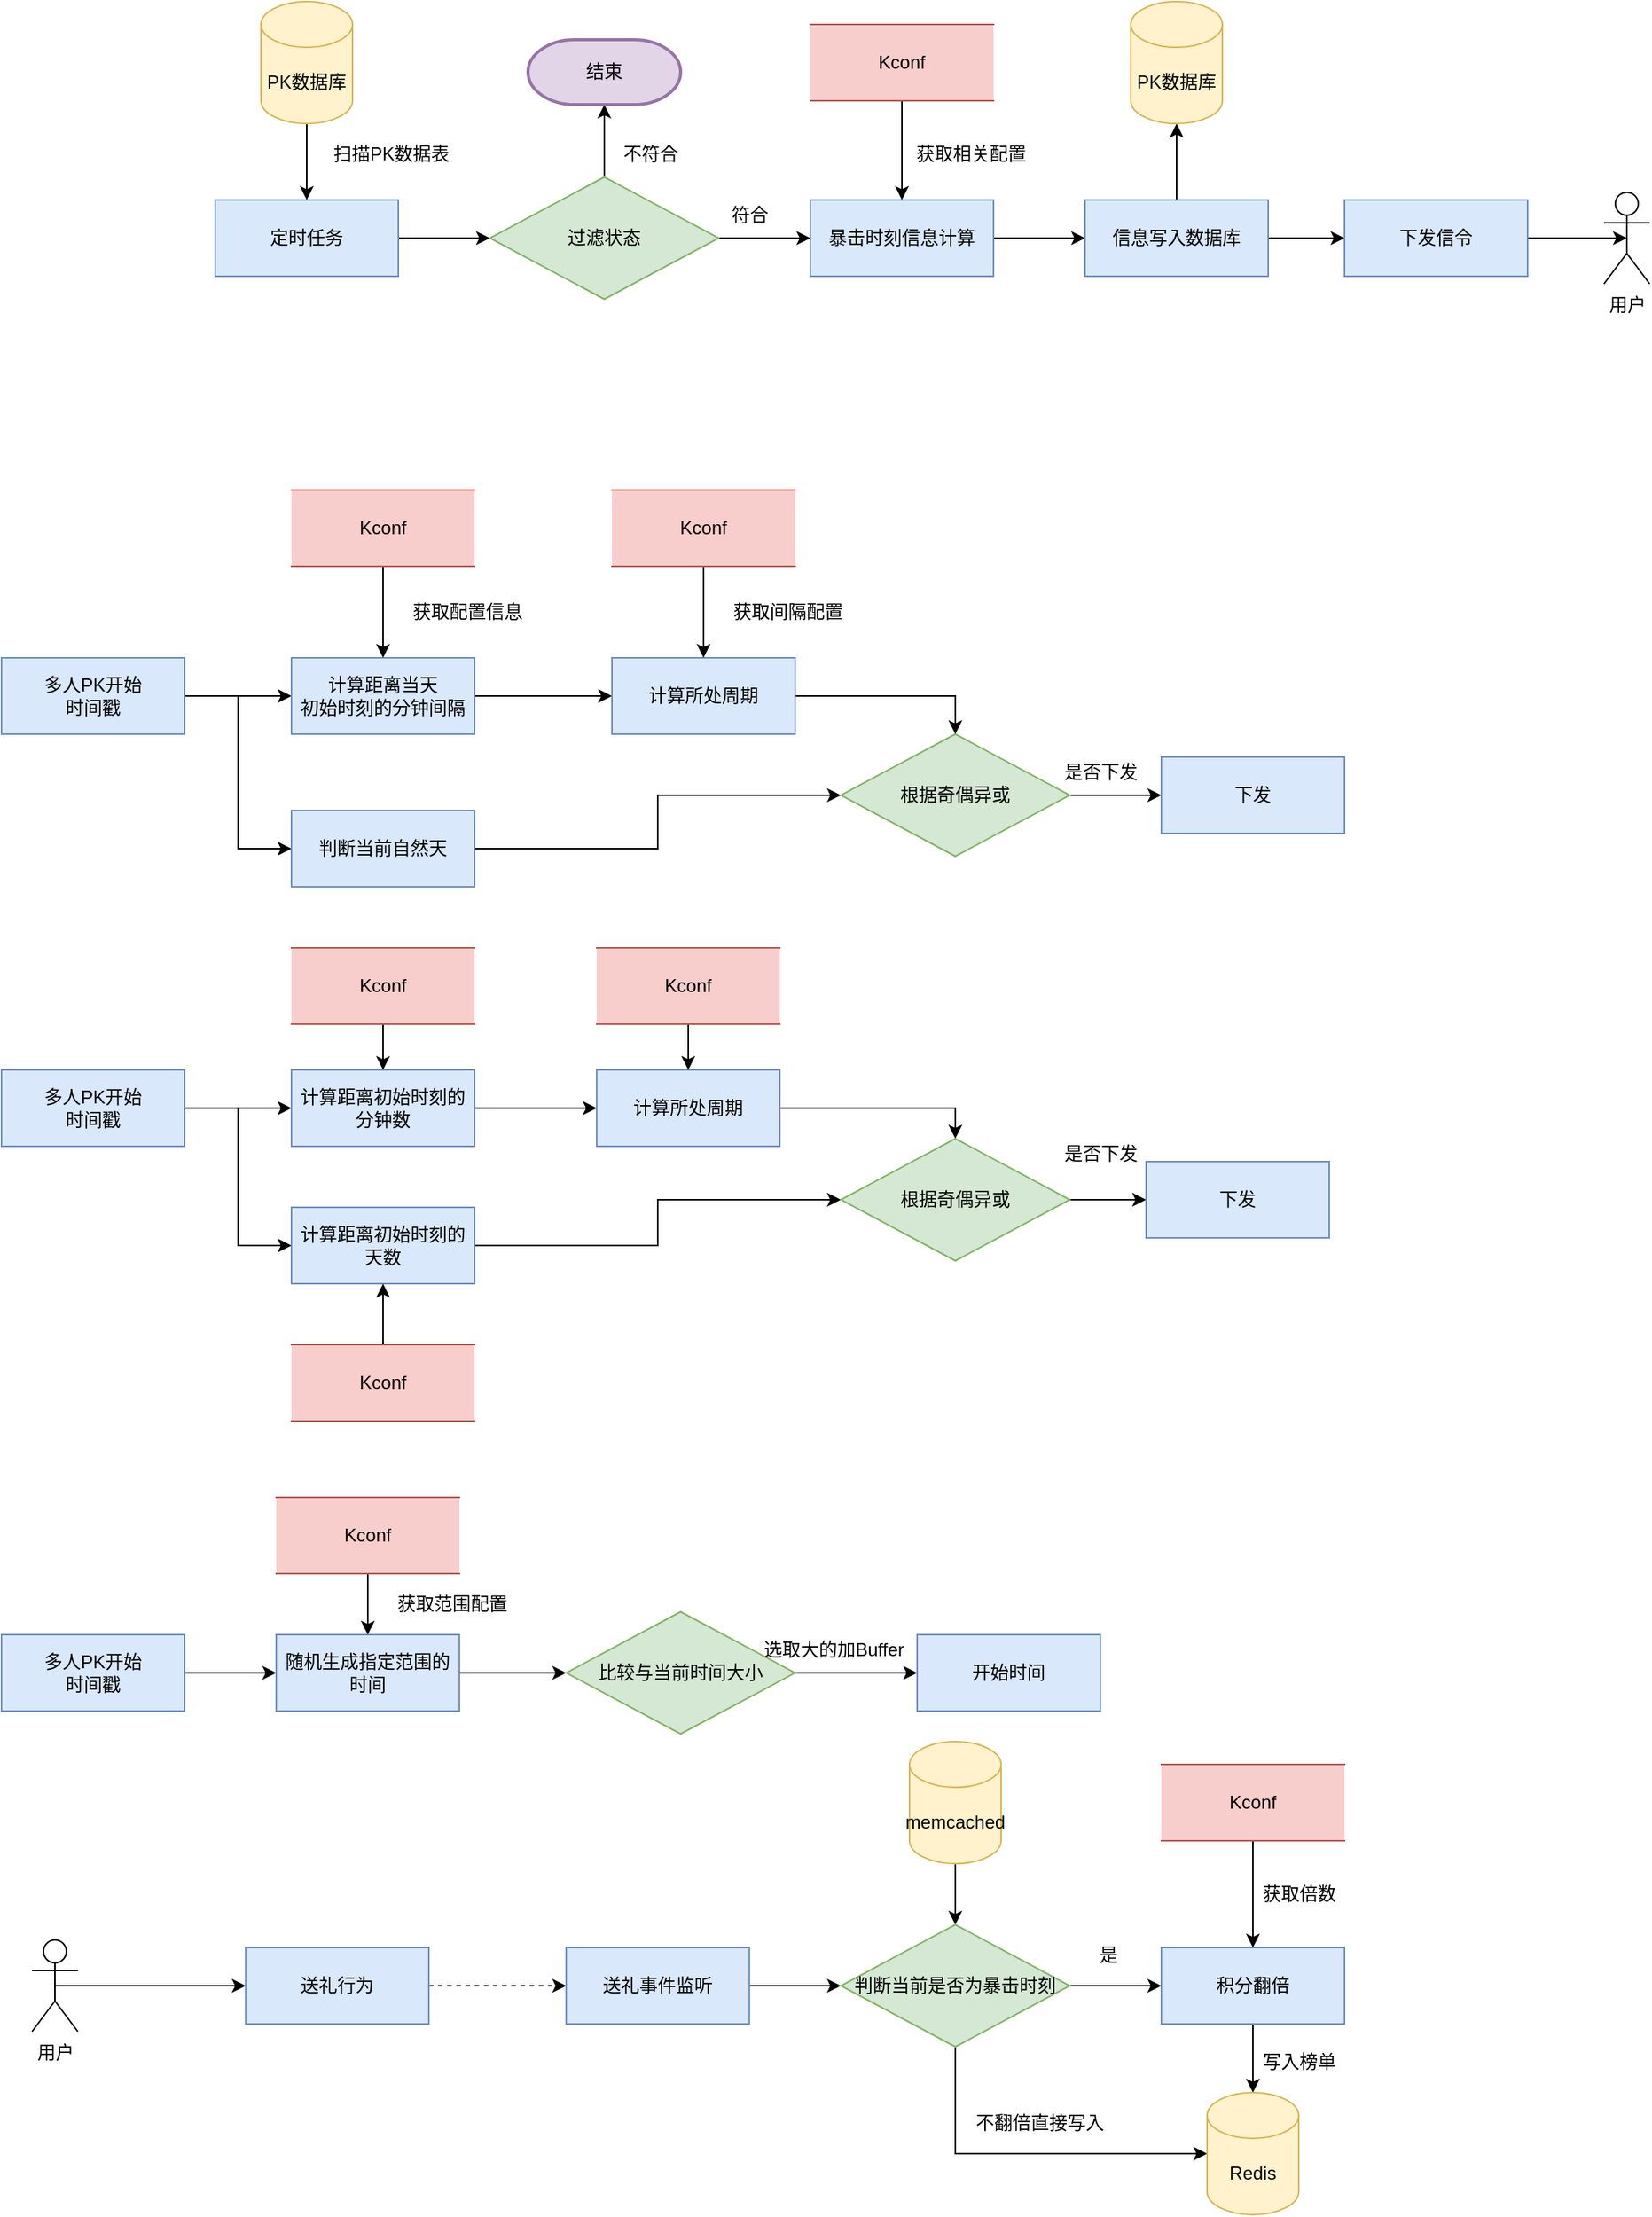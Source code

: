 <mxfile version="17.1.3" type="github">
  <diagram id="fkV7D8FmDnOmVgUF_Fyq" name="第 1 页">
    <mxGraphModel dx="1298" dy="834" grid="1" gridSize="10" guides="1" tooltips="1" connect="1" arrows="1" fold="1" page="0" pageScale="1" pageWidth="827" pageHeight="1169" math="0" shadow="0">
      <root>
        <mxCell id="0" />
        <mxCell id="1" parent="0" />
        <mxCell id="cITlSrydfG_6ptbmaPVm-60" style="edgeStyle=orthogonalEdgeStyle;rounded=0;orthogonalLoop=1;jettySize=auto;html=1;exitX=1;exitY=0.5;exitDx=0;exitDy=0;entryX=0;entryY=0.5;entryDx=0;entryDy=0;" edge="1" parent="1" source="cITlSrydfG_6ptbmaPVm-1" target="cITlSrydfG_6ptbmaPVm-59">
          <mxGeometry relative="1" as="geometry" />
        </mxCell>
        <mxCell id="cITlSrydfG_6ptbmaPVm-1" value="定时任务" style="rounded=0;whiteSpace=wrap;html=1;fillColor=#dae8fc;strokeColor=#6c8ebf;" vertex="1" parent="1">
          <mxGeometry x="200" y="190" width="120" height="50" as="geometry" />
        </mxCell>
        <mxCell id="cITlSrydfG_6ptbmaPVm-3" style="edgeStyle=orthogonalEdgeStyle;rounded=0;orthogonalLoop=1;jettySize=auto;html=1;exitX=0.5;exitY=1;exitDx=0;exitDy=0;exitPerimeter=0;entryX=0.5;entryY=0;entryDx=0;entryDy=0;" edge="1" parent="1" source="cITlSrydfG_6ptbmaPVm-2" target="cITlSrydfG_6ptbmaPVm-1">
          <mxGeometry relative="1" as="geometry" />
        </mxCell>
        <mxCell id="cITlSrydfG_6ptbmaPVm-2" value="PK数据库" style="shape=cylinder3;whiteSpace=wrap;html=1;boundedLbl=1;backgroundOutline=1;size=15;fillColor=#fff2cc;strokeColor=#d6b656;" vertex="1" parent="1">
          <mxGeometry x="230" y="60" width="60" height="80" as="geometry" />
        </mxCell>
        <mxCell id="cITlSrydfG_6ptbmaPVm-10" style="edgeStyle=orthogonalEdgeStyle;rounded=0;orthogonalLoop=1;jettySize=auto;html=1;exitX=1;exitY=0.5;exitDx=0;exitDy=0;entryX=0;entryY=0.5;entryDx=0;entryDy=0;" edge="1" parent="1" source="cITlSrydfG_6ptbmaPVm-4" target="cITlSrydfG_6ptbmaPVm-5">
          <mxGeometry relative="1" as="geometry" />
        </mxCell>
        <mxCell id="cITlSrydfG_6ptbmaPVm-17" style="edgeStyle=orthogonalEdgeStyle;rounded=0;orthogonalLoop=1;jettySize=auto;html=1;exitX=1;exitY=0.5;exitDx=0;exitDy=0;entryX=0;entryY=0.5;entryDx=0;entryDy=0;" edge="1" parent="1" source="cITlSrydfG_6ptbmaPVm-4" target="cITlSrydfG_6ptbmaPVm-16">
          <mxGeometry relative="1" as="geometry" />
        </mxCell>
        <mxCell id="cITlSrydfG_6ptbmaPVm-4" value="多人PK开始&lt;br&gt;时间戳" style="rounded=0;whiteSpace=wrap;html=1;fillColor=#dae8fc;strokeColor=#6c8ebf;" vertex="1" parent="1">
          <mxGeometry x="60" y="490" width="120" height="50" as="geometry" />
        </mxCell>
        <mxCell id="cITlSrydfG_6ptbmaPVm-15" style="edgeStyle=orthogonalEdgeStyle;rounded=0;orthogonalLoop=1;jettySize=auto;html=1;exitX=1;exitY=0.5;exitDx=0;exitDy=0;entryX=0;entryY=0.5;entryDx=0;entryDy=0;" edge="1" parent="1" source="cITlSrydfG_6ptbmaPVm-5" target="cITlSrydfG_6ptbmaPVm-11">
          <mxGeometry relative="1" as="geometry" />
        </mxCell>
        <mxCell id="cITlSrydfG_6ptbmaPVm-5" value="计算距离当天&lt;br&gt;初始时刻的分钟间隔" style="rounded=0;whiteSpace=wrap;html=1;fillColor=#dae8fc;strokeColor=#6c8ebf;" vertex="1" parent="1">
          <mxGeometry x="250" y="490" width="120" height="50" as="geometry" />
        </mxCell>
        <mxCell id="cITlSrydfG_6ptbmaPVm-21" style="edgeStyle=orthogonalEdgeStyle;rounded=0;orthogonalLoop=1;jettySize=auto;html=1;exitX=1;exitY=0.5;exitDx=0;exitDy=0;entryX=0;entryY=0.5;entryDx=0;entryDy=0;" edge="1" parent="1" source="cITlSrydfG_6ptbmaPVm-6" target="cITlSrydfG_6ptbmaPVm-20">
          <mxGeometry relative="1" as="geometry" />
        </mxCell>
        <mxCell id="cITlSrydfG_6ptbmaPVm-6" value="根据奇偶异或" style="rhombus;whiteSpace=wrap;html=1;fillColor=#d5e8d4;strokeColor=#82b366;" vertex="1" parent="1">
          <mxGeometry x="610" y="540" width="150" height="80" as="geometry" />
        </mxCell>
        <mxCell id="cITlSrydfG_6ptbmaPVm-8" style="edgeStyle=orthogonalEdgeStyle;rounded=0;orthogonalLoop=1;jettySize=auto;html=1;exitX=0.5;exitY=1;exitDx=0;exitDy=0;entryX=0.5;entryY=0;entryDx=0;entryDy=0;" edge="1" parent="1" source="cITlSrydfG_6ptbmaPVm-7" target="cITlSrydfG_6ptbmaPVm-5">
          <mxGeometry relative="1" as="geometry" />
        </mxCell>
        <mxCell id="cITlSrydfG_6ptbmaPVm-7" value="Kconf" style="shape=partialRectangle;whiteSpace=wrap;html=1;left=0;right=0;fillColor=#f8cecc;strokeColor=#b85450;" vertex="1" parent="1">
          <mxGeometry x="250" y="380" width="120" height="50" as="geometry" />
        </mxCell>
        <mxCell id="cITlSrydfG_6ptbmaPVm-9" value="获取配置信息" style="text;html=1;align=center;verticalAlign=middle;resizable=0;points=[];autosize=1;strokeColor=none;fillColor=none;" vertex="1" parent="1">
          <mxGeometry x="320" y="450" width="90" height="20" as="geometry" />
        </mxCell>
        <mxCell id="cITlSrydfG_6ptbmaPVm-18" style="edgeStyle=orthogonalEdgeStyle;rounded=0;orthogonalLoop=1;jettySize=auto;html=1;exitX=1;exitY=0.5;exitDx=0;exitDy=0;entryX=0.5;entryY=0;entryDx=0;entryDy=0;" edge="1" parent="1" source="cITlSrydfG_6ptbmaPVm-11" target="cITlSrydfG_6ptbmaPVm-6">
          <mxGeometry relative="1" as="geometry" />
        </mxCell>
        <mxCell id="cITlSrydfG_6ptbmaPVm-11" value="计算所处周期" style="rounded=0;whiteSpace=wrap;html=1;fillColor=#dae8fc;strokeColor=#6c8ebf;" vertex="1" parent="1">
          <mxGeometry x="460" y="490" width="120" height="50" as="geometry" />
        </mxCell>
        <mxCell id="cITlSrydfG_6ptbmaPVm-13" style="edgeStyle=orthogonalEdgeStyle;rounded=0;orthogonalLoop=1;jettySize=auto;html=1;exitX=0.5;exitY=1;exitDx=0;exitDy=0;entryX=0.5;entryY=0;entryDx=0;entryDy=0;" edge="1" parent="1" source="cITlSrydfG_6ptbmaPVm-12" target="cITlSrydfG_6ptbmaPVm-11">
          <mxGeometry relative="1" as="geometry" />
        </mxCell>
        <mxCell id="cITlSrydfG_6ptbmaPVm-12" value="Kconf" style="shape=partialRectangle;whiteSpace=wrap;html=1;left=0;right=0;fillColor=#f8cecc;strokeColor=#b85450;" vertex="1" parent="1">
          <mxGeometry x="460" y="380" width="120" height="50" as="geometry" />
        </mxCell>
        <mxCell id="cITlSrydfG_6ptbmaPVm-14" value="获取间隔配置" style="text;html=1;align=center;verticalAlign=middle;resizable=0;points=[];autosize=1;strokeColor=none;fillColor=none;" vertex="1" parent="1">
          <mxGeometry x="530" y="450" width="90" height="20" as="geometry" />
        </mxCell>
        <mxCell id="cITlSrydfG_6ptbmaPVm-19" style="edgeStyle=orthogonalEdgeStyle;rounded=0;orthogonalLoop=1;jettySize=auto;html=1;exitX=1;exitY=0.5;exitDx=0;exitDy=0;entryX=0;entryY=0.5;entryDx=0;entryDy=0;" edge="1" parent="1" source="cITlSrydfG_6ptbmaPVm-16" target="cITlSrydfG_6ptbmaPVm-6">
          <mxGeometry relative="1" as="geometry" />
        </mxCell>
        <mxCell id="cITlSrydfG_6ptbmaPVm-16" value="判断当前自然天" style="rounded=0;whiteSpace=wrap;html=1;fillColor=#dae8fc;strokeColor=#6c8ebf;" vertex="1" parent="1">
          <mxGeometry x="250" y="590" width="120" height="50" as="geometry" />
        </mxCell>
        <mxCell id="cITlSrydfG_6ptbmaPVm-20" value="下发" style="rounded=0;whiteSpace=wrap;html=1;fillColor=#dae8fc;strokeColor=#6c8ebf;" vertex="1" parent="1">
          <mxGeometry x="820" y="555" width="120" height="50" as="geometry" />
        </mxCell>
        <mxCell id="cITlSrydfG_6ptbmaPVm-22" value="是否下发" style="text;html=1;align=center;verticalAlign=middle;resizable=0;points=[];autosize=1;strokeColor=none;fillColor=none;" vertex="1" parent="1">
          <mxGeometry x="750" y="555" width="60" height="20" as="geometry" />
        </mxCell>
        <mxCell id="cITlSrydfG_6ptbmaPVm-28" style="edgeStyle=orthogonalEdgeStyle;rounded=0;orthogonalLoop=1;jettySize=auto;html=1;exitX=1;exitY=0.5;exitDx=0;exitDy=0;entryX=0;entryY=0.5;entryDx=0;entryDy=0;" edge="1" parent="1" source="cITlSrydfG_6ptbmaPVm-23" target="cITlSrydfG_6ptbmaPVm-25">
          <mxGeometry relative="1" as="geometry" />
        </mxCell>
        <mxCell id="cITlSrydfG_6ptbmaPVm-29" style="edgeStyle=orthogonalEdgeStyle;rounded=0;orthogonalLoop=1;jettySize=auto;html=1;exitX=1;exitY=0.5;exitDx=0;exitDy=0;entryX=0;entryY=0.5;entryDx=0;entryDy=0;" edge="1" parent="1" source="cITlSrydfG_6ptbmaPVm-23" target="cITlSrydfG_6ptbmaPVm-27">
          <mxGeometry relative="1" as="geometry" />
        </mxCell>
        <mxCell id="cITlSrydfG_6ptbmaPVm-23" value="多人PK开始&lt;br&gt;时间戳" style="rounded=0;whiteSpace=wrap;html=1;fillColor=#dae8fc;strokeColor=#6c8ebf;" vertex="1" parent="1">
          <mxGeometry x="60" y="760" width="120" height="50" as="geometry" />
        </mxCell>
        <mxCell id="cITlSrydfG_6ptbmaPVm-26" style="edgeStyle=orthogonalEdgeStyle;rounded=0;orthogonalLoop=1;jettySize=auto;html=1;exitX=0.5;exitY=1;exitDx=0;exitDy=0;entryX=0.5;entryY=0;entryDx=0;entryDy=0;" edge="1" parent="1" source="cITlSrydfG_6ptbmaPVm-24" target="cITlSrydfG_6ptbmaPVm-25">
          <mxGeometry relative="1" as="geometry" />
        </mxCell>
        <mxCell id="cITlSrydfG_6ptbmaPVm-24" value="Kconf" style="shape=partialRectangle;whiteSpace=wrap;html=1;left=0;right=0;fillColor=#f8cecc;strokeColor=#b85450;" vertex="1" parent="1">
          <mxGeometry x="250" y="680" width="120" height="50" as="geometry" />
        </mxCell>
        <mxCell id="cITlSrydfG_6ptbmaPVm-33" style="edgeStyle=orthogonalEdgeStyle;rounded=0;orthogonalLoop=1;jettySize=auto;html=1;exitX=1;exitY=0.5;exitDx=0;exitDy=0;entryX=0;entryY=0.5;entryDx=0;entryDy=0;" edge="1" parent="1" source="cITlSrydfG_6ptbmaPVm-25" target="cITlSrydfG_6ptbmaPVm-32">
          <mxGeometry relative="1" as="geometry" />
        </mxCell>
        <mxCell id="cITlSrydfG_6ptbmaPVm-25" value="计算距离初始时刻的分钟数" style="rounded=0;whiteSpace=wrap;html=1;fillColor=#dae8fc;strokeColor=#6c8ebf;" vertex="1" parent="1">
          <mxGeometry x="250" y="760" width="120" height="50" as="geometry" />
        </mxCell>
        <mxCell id="cITlSrydfG_6ptbmaPVm-37" style="edgeStyle=orthogonalEdgeStyle;rounded=0;orthogonalLoop=1;jettySize=auto;html=1;exitX=1;exitY=0.5;exitDx=0;exitDy=0;entryX=0;entryY=0.5;entryDx=0;entryDy=0;" edge="1" parent="1" source="cITlSrydfG_6ptbmaPVm-27" target="cITlSrydfG_6ptbmaPVm-36">
          <mxGeometry relative="1" as="geometry" />
        </mxCell>
        <mxCell id="cITlSrydfG_6ptbmaPVm-27" value="计算距离初始时刻的天数" style="rounded=0;whiteSpace=wrap;html=1;fillColor=#dae8fc;strokeColor=#6c8ebf;" vertex="1" parent="1">
          <mxGeometry x="250" y="850" width="120" height="50" as="geometry" />
        </mxCell>
        <mxCell id="cITlSrydfG_6ptbmaPVm-31" style="edgeStyle=orthogonalEdgeStyle;rounded=0;orthogonalLoop=1;jettySize=auto;html=1;exitX=0.5;exitY=0;exitDx=0;exitDy=0;entryX=0.5;entryY=1;entryDx=0;entryDy=0;" edge="1" parent="1" source="cITlSrydfG_6ptbmaPVm-30" target="cITlSrydfG_6ptbmaPVm-27">
          <mxGeometry relative="1" as="geometry" />
        </mxCell>
        <mxCell id="cITlSrydfG_6ptbmaPVm-30" value="Kconf" style="shape=partialRectangle;whiteSpace=wrap;html=1;left=0;right=0;fillColor=#f8cecc;strokeColor=#b85450;" vertex="1" parent="1">
          <mxGeometry x="250" y="940" width="120" height="50" as="geometry" />
        </mxCell>
        <mxCell id="cITlSrydfG_6ptbmaPVm-38" style="edgeStyle=orthogonalEdgeStyle;rounded=0;orthogonalLoop=1;jettySize=auto;html=1;exitX=1;exitY=0.5;exitDx=0;exitDy=0;entryX=0.5;entryY=0;entryDx=0;entryDy=0;" edge="1" parent="1" source="cITlSrydfG_6ptbmaPVm-32" target="cITlSrydfG_6ptbmaPVm-36">
          <mxGeometry relative="1" as="geometry" />
        </mxCell>
        <mxCell id="cITlSrydfG_6ptbmaPVm-32" value="计算所处周期" style="rounded=0;whiteSpace=wrap;html=1;fillColor=#dae8fc;strokeColor=#6c8ebf;" vertex="1" parent="1">
          <mxGeometry x="450" y="760" width="120" height="50" as="geometry" />
        </mxCell>
        <mxCell id="cITlSrydfG_6ptbmaPVm-35" style="edgeStyle=orthogonalEdgeStyle;rounded=0;orthogonalLoop=1;jettySize=auto;html=1;exitX=0.5;exitY=1;exitDx=0;exitDy=0;entryX=0.5;entryY=0;entryDx=0;entryDy=0;" edge="1" parent="1" source="cITlSrydfG_6ptbmaPVm-34" target="cITlSrydfG_6ptbmaPVm-32">
          <mxGeometry relative="1" as="geometry" />
        </mxCell>
        <mxCell id="cITlSrydfG_6ptbmaPVm-34" value="Kconf" style="shape=partialRectangle;whiteSpace=wrap;html=1;left=0;right=0;fillColor=#f8cecc;strokeColor=#b85450;" vertex="1" parent="1">
          <mxGeometry x="450" y="680" width="120" height="50" as="geometry" />
        </mxCell>
        <mxCell id="cITlSrydfG_6ptbmaPVm-40" style="edgeStyle=orthogonalEdgeStyle;rounded=0;orthogonalLoop=1;jettySize=auto;html=1;exitX=1;exitY=0.5;exitDx=0;exitDy=0;entryX=0;entryY=0.5;entryDx=0;entryDy=0;" edge="1" parent="1" source="cITlSrydfG_6ptbmaPVm-36" target="cITlSrydfG_6ptbmaPVm-39">
          <mxGeometry relative="1" as="geometry" />
        </mxCell>
        <mxCell id="cITlSrydfG_6ptbmaPVm-36" value="根据奇偶异或" style="rhombus;whiteSpace=wrap;html=1;fillColor=#d5e8d4;strokeColor=#82b366;" vertex="1" parent="1">
          <mxGeometry x="610" y="805" width="150" height="80" as="geometry" />
        </mxCell>
        <mxCell id="cITlSrydfG_6ptbmaPVm-39" value="下发" style="rounded=0;whiteSpace=wrap;html=1;fillColor=#dae8fc;strokeColor=#6c8ebf;" vertex="1" parent="1">
          <mxGeometry x="810" y="820" width="120" height="50" as="geometry" />
        </mxCell>
        <mxCell id="cITlSrydfG_6ptbmaPVm-41" value="是否下发" style="text;html=1;align=center;verticalAlign=middle;resizable=0;points=[];autosize=1;strokeColor=none;fillColor=none;" vertex="1" parent="1">
          <mxGeometry x="750" y="805" width="60" height="20" as="geometry" />
        </mxCell>
        <mxCell id="cITlSrydfG_6ptbmaPVm-45" style="edgeStyle=orthogonalEdgeStyle;rounded=0;orthogonalLoop=1;jettySize=auto;html=1;exitX=1;exitY=0.5;exitDx=0;exitDy=0;entryX=0;entryY=0.5;entryDx=0;entryDy=0;" edge="1" parent="1" source="cITlSrydfG_6ptbmaPVm-42" target="cITlSrydfG_6ptbmaPVm-43">
          <mxGeometry relative="1" as="geometry" />
        </mxCell>
        <mxCell id="cITlSrydfG_6ptbmaPVm-42" value="多人PK开始&lt;br&gt;时间戳" style="rounded=0;whiteSpace=wrap;html=1;fillColor=#dae8fc;strokeColor=#6c8ebf;" vertex="1" parent="1">
          <mxGeometry x="60" y="1130" width="120" height="50" as="geometry" />
        </mxCell>
        <mxCell id="cITlSrydfG_6ptbmaPVm-49" style="edgeStyle=orthogonalEdgeStyle;rounded=0;orthogonalLoop=1;jettySize=auto;html=1;exitX=1;exitY=0.5;exitDx=0;exitDy=0;entryX=0;entryY=0.5;entryDx=0;entryDy=0;" edge="1" parent="1" source="cITlSrydfG_6ptbmaPVm-43" target="cITlSrydfG_6ptbmaPVm-48">
          <mxGeometry relative="1" as="geometry" />
        </mxCell>
        <mxCell id="cITlSrydfG_6ptbmaPVm-43" value="随机生成指定范围的时间" style="rounded=0;whiteSpace=wrap;html=1;fillColor=#dae8fc;strokeColor=#6c8ebf;" vertex="1" parent="1">
          <mxGeometry x="240" y="1130" width="120" height="50" as="geometry" />
        </mxCell>
        <mxCell id="cITlSrydfG_6ptbmaPVm-46" style="edgeStyle=orthogonalEdgeStyle;rounded=0;orthogonalLoop=1;jettySize=auto;html=1;exitX=0.5;exitY=1;exitDx=0;exitDy=0;entryX=0.5;entryY=0;entryDx=0;entryDy=0;" edge="1" parent="1" source="cITlSrydfG_6ptbmaPVm-44" target="cITlSrydfG_6ptbmaPVm-43">
          <mxGeometry relative="1" as="geometry" />
        </mxCell>
        <mxCell id="cITlSrydfG_6ptbmaPVm-44" value="Kconf" style="shape=partialRectangle;whiteSpace=wrap;html=1;left=0;right=0;fillColor=#f8cecc;strokeColor=#b85450;" vertex="1" parent="1">
          <mxGeometry x="240" y="1040" width="120" height="50" as="geometry" />
        </mxCell>
        <mxCell id="cITlSrydfG_6ptbmaPVm-47" value="获取范围配置" style="text;html=1;align=center;verticalAlign=middle;resizable=0;points=[];autosize=1;strokeColor=none;fillColor=none;" vertex="1" parent="1">
          <mxGeometry x="310" y="1100" width="90" height="20" as="geometry" />
        </mxCell>
        <mxCell id="cITlSrydfG_6ptbmaPVm-51" style="edgeStyle=orthogonalEdgeStyle;rounded=0;orthogonalLoop=1;jettySize=auto;html=1;exitX=1;exitY=0.5;exitDx=0;exitDy=0;entryX=0;entryY=0.5;entryDx=0;entryDy=0;" edge="1" parent="1" source="cITlSrydfG_6ptbmaPVm-48" target="cITlSrydfG_6ptbmaPVm-50">
          <mxGeometry relative="1" as="geometry" />
        </mxCell>
        <mxCell id="cITlSrydfG_6ptbmaPVm-48" value="比较与当前时间大小" style="rhombus;whiteSpace=wrap;html=1;fillColor=#d5e8d4;strokeColor=#82b366;" vertex="1" parent="1">
          <mxGeometry x="430" y="1115" width="150" height="80" as="geometry" />
        </mxCell>
        <mxCell id="cITlSrydfG_6ptbmaPVm-50" value="开始时间" style="rounded=0;whiteSpace=wrap;html=1;fillColor=#dae8fc;strokeColor=#6c8ebf;" vertex="1" parent="1">
          <mxGeometry x="660" y="1130" width="120" height="50" as="geometry" />
        </mxCell>
        <mxCell id="cITlSrydfG_6ptbmaPVm-52" value="选取大的加Buffer" style="text;html=1;align=center;verticalAlign=middle;resizable=0;points=[];autosize=1;strokeColor=none;fillColor=none;" vertex="1" parent="1">
          <mxGeometry x="550" y="1130" width="110" height="20" as="geometry" />
        </mxCell>
        <mxCell id="cITlSrydfG_6ptbmaPVm-53" value="扫描PK数据表" style="text;html=1;align=center;verticalAlign=middle;resizable=0;points=[];autosize=1;strokeColor=none;fillColor=none;" vertex="1" parent="1">
          <mxGeometry x="270" y="150" width="90" height="20" as="geometry" />
        </mxCell>
        <mxCell id="cITlSrydfG_6ptbmaPVm-70" style="edgeStyle=orthogonalEdgeStyle;rounded=0;orthogonalLoop=1;jettySize=auto;html=1;exitX=1;exitY=0.5;exitDx=0;exitDy=0;entryX=0;entryY=0.5;entryDx=0;entryDy=0;" edge="1" parent="1" source="cITlSrydfG_6ptbmaPVm-54" target="cITlSrydfG_6ptbmaPVm-67">
          <mxGeometry relative="1" as="geometry" />
        </mxCell>
        <mxCell id="cITlSrydfG_6ptbmaPVm-54" value="暴击时刻信息计算" style="rounded=0;whiteSpace=wrap;html=1;fillColor=#dae8fc;strokeColor=#6c8ebf;" vertex="1" parent="1">
          <mxGeometry x="590" y="190" width="120" height="50" as="geometry" />
        </mxCell>
        <mxCell id="cITlSrydfG_6ptbmaPVm-56" style="edgeStyle=orthogonalEdgeStyle;rounded=0;orthogonalLoop=1;jettySize=auto;html=1;exitX=0.5;exitY=1;exitDx=0;exitDy=0;entryX=0.5;entryY=0;entryDx=0;entryDy=0;" edge="1" parent="1" source="cITlSrydfG_6ptbmaPVm-55" target="cITlSrydfG_6ptbmaPVm-54">
          <mxGeometry relative="1" as="geometry" />
        </mxCell>
        <mxCell id="cITlSrydfG_6ptbmaPVm-55" value="Kconf" style="shape=partialRectangle;whiteSpace=wrap;html=1;left=0;right=0;fillColor=#f8cecc;strokeColor=#b85450;" vertex="1" parent="1">
          <mxGeometry x="590" y="75" width="120" height="50" as="geometry" />
        </mxCell>
        <mxCell id="cITlSrydfG_6ptbmaPVm-57" value="获取相关配置" style="text;html=1;align=center;verticalAlign=middle;resizable=0;points=[];autosize=1;strokeColor=none;fillColor=none;" vertex="1" parent="1">
          <mxGeometry x="650" y="150" width="90" height="20" as="geometry" />
        </mxCell>
        <mxCell id="cITlSrydfG_6ptbmaPVm-63" style="edgeStyle=orthogonalEdgeStyle;rounded=0;orthogonalLoop=1;jettySize=auto;html=1;exitX=0.5;exitY=0;exitDx=0;exitDy=0;entryX=0.5;entryY=1;entryDx=0;entryDy=0;entryPerimeter=0;" edge="1" parent="1" source="cITlSrydfG_6ptbmaPVm-59" target="cITlSrydfG_6ptbmaPVm-62">
          <mxGeometry relative="1" as="geometry" />
        </mxCell>
        <mxCell id="cITlSrydfG_6ptbmaPVm-65" style="edgeStyle=orthogonalEdgeStyle;rounded=0;orthogonalLoop=1;jettySize=auto;html=1;exitX=1;exitY=0.5;exitDx=0;exitDy=0;entryX=0;entryY=0.5;entryDx=0;entryDy=0;" edge="1" parent="1" source="cITlSrydfG_6ptbmaPVm-59" target="cITlSrydfG_6ptbmaPVm-54">
          <mxGeometry relative="1" as="geometry" />
        </mxCell>
        <mxCell id="cITlSrydfG_6ptbmaPVm-59" value="过滤状态" style="rhombus;whiteSpace=wrap;html=1;fillColor=#d5e8d4;strokeColor=#82b366;" vertex="1" parent="1">
          <mxGeometry x="380" y="175" width="150" height="80" as="geometry" />
        </mxCell>
        <mxCell id="cITlSrydfG_6ptbmaPVm-62" value="结束" style="strokeWidth=2;html=1;shape=mxgraph.flowchart.terminator;whiteSpace=wrap;fillColor=#e1d5e7;strokeColor=#9673a6;" vertex="1" parent="1">
          <mxGeometry x="405" y="85" width="100" height="42.5" as="geometry" />
        </mxCell>
        <mxCell id="cITlSrydfG_6ptbmaPVm-64" value="不符合" style="text;html=1;align=center;verticalAlign=middle;resizable=0;points=[];autosize=1;strokeColor=none;fillColor=none;" vertex="1" parent="1">
          <mxGeometry x="460" y="150" width="50" height="20" as="geometry" />
        </mxCell>
        <mxCell id="cITlSrydfG_6ptbmaPVm-66" value="符合" style="text;html=1;align=center;verticalAlign=middle;resizable=0;points=[];autosize=1;strokeColor=none;fillColor=none;" vertex="1" parent="1">
          <mxGeometry x="530" y="190" width="40" height="20" as="geometry" />
        </mxCell>
        <mxCell id="cITlSrydfG_6ptbmaPVm-69" style="edgeStyle=orthogonalEdgeStyle;rounded=0;orthogonalLoop=1;jettySize=auto;html=1;exitX=0.5;exitY=0;exitDx=0;exitDy=0;entryX=0.5;entryY=1;entryDx=0;entryDy=0;entryPerimeter=0;" edge="1" parent="1" source="cITlSrydfG_6ptbmaPVm-67" target="cITlSrydfG_6ptbmaPVm-68">
          <mxGeometry relative="1" as="geometry" />
        </mxCell>
        <mxCell id="cITlSrydfG_6ptbmaPVm-72" style="edgeStyle=orthogonalEdgeStyle;rounded=0;orthogonalLoop=1;jettySize=auto;html=1;exitX=1;exitY=0.5;exitDx=0;exitDy=0;entryX=0;entryY=0.5;entryDx=0;entryDy=0;" edge="1" parent="1" source="cITlSrydfG_6ptbmaPVm-67" target="cITlSrydfG_6ptbmaPVm-71">
          <mxGeometry relative="1" as="geometry" />
        </mxCell>
        <mxCell id="cITlSrydfG_6ptbmaPVm-67" value="信息写入数据库" style="rounded=0;whiteSpace=wrap;html=1;fillColor=#dae8fc;strokeColor=#6c8ebf;" vertex="1" parent="1">
          <mxGeometry x="770" y="190" width="120" height="50" as="geometry" />
        </mxCell>
        <mxCell id="cITlSrydfG_6ptbmaPVm-68" value="PK数据库" style="shape=cylinder3;whiteSpace=wrap;html=1;boundedLbl=1;backgroundOutline=1;size=15;fillColor=#fff2cc;strokeColor=#d6b656;" vertex="1" parent="1">
          <mxGeometry x="800" y="60" width="60" height="80" as="geometry" />
        </mxCell>
        <mxCell id="cITlSrydfG_6ptbmaPVm-74" style="edgeStyle=orthogonalEdgeStyle;rounded=0;orthogonalLoop=1;jettySize=auto;html=1;exitX=1;exitY=0.5;exitDx=0;exitDy=0;entryX=0.5;entryY=0.5;entryDx=0;entryDy=0;entryPerimeter=0;" edge="1" parent="1" source="cITlSrydfG_6ptbmaPVm-71" target="cITlSrydfG_6ptbmaPVm-73">
          <mxGeometry relative="1" as="geometry" />
        </mxCell>
        <mxCell id="cITlSrydfG_6ptbmaPVm-71" value="下发信令" style="rounded=0;whiteSpace=wrap;html=1;fillColor=#dae8fc;strokeColor=#6c8ebf;" vertex="1" parent="1">
          <mxGeometry x="940" y="190" width="120" height="50" as="geometry" />
        </mxCell>
        <mxCell id="cITlSrydfG_6ptbmaPVm-73" value="用户" style="shape=umlActor;verticalLabelPosition=bottom;verticalAlign=top;html=1;outlineConnect=0;" vertex="1" parent="1">
          <mxGeometry x="1110" y="185" width="30" height="60" as="geometry" />
        </mxCell>
        <mxCell id="cITlSrydfG_6ptbmaPVm-79" style="edgeStyle=orthogonalEdgeStyle;rounded=0;orthogonalLoop=1;jettySize=auto;html=1;exitX=0.5;exitY=0.5;exitDx=0;exitDy=0;exitPerimeter=0;entryX=0;entryY=0.5;entryDx=0;entryDy=0;" edge="1" parent="1" source="cITlSrydfG_6ptbmaPVm-75" target="cITlSrydfG_6ptbmaPVm-78">
          <mxGeometry relative="1" as="geometry" />
        </mxCell>
        <mxCell id="cITlSrydfG_6ptbmaPVm-75" value="用户" style="shape=umlActor;verticalLabelPosition=bottom;verticalAlign=top;html=1;outlineConnect=0;" vertex="1" parent="1">
          <mxGeometry x="80" y="1330" width="30" height="60" as="geometry" />
        </mxCell>
        <mxCell id="cITlSrydfG_6ptbmaPVm-81" style="edgeStyle=orthogonalEdgeStyle;rounded=0;orthogonalLoop=1;jettySize=auto;html=1;exitX=1;exitY=0.5;exitDx=0;exitDy=0;entryX=0;entryY=0.5;entryDx=0;entryDy=0;dashed=1;" edge="1" parent="1" source="cITlSrydfG_6ptbmaPVm-78" target="cITlSrydfG_6ptbmaPVm-80">
          <mxGeometry relative="1" as="geometry" />
        </mxCell>
        <mxCell id="cITlSrydfG_6ptbmaPVm-78" value="送礼行为" style="rounded=0;whiteSpace=wrap;html=1;fillColor=#dae8fc;strokeColor=#6c8ebf;" vertex="1" parent="1">
          <mxGeometry x="220" y="1335" width="120" height="50" as="geometry" />
        </mxCell>
        <mxCell id="cITlSrydfG_6ptbmaPVm-86" style="edgeStyle=orthogonalEdgeStyle;rounded=0;orthogonalLoop=1;jettySize=auto;html=1;exitX=1;exitY=0.5;exitDx=0;exitDy=0;entryX=0;entryY=0.5;entryDx=0;entryDy=0;" edge="1" parent="1" source="cITlSrydfG_6ptbmaPVm-80" target="cITlSrydfG_6ptbmaPVm-84">
          <mxGeometry relative="1" as="geometry" />
        </mxCell>
        <mxCell id="cITlSrydfG_6ptbmaPVm-80" value="送礼事件监听" style="rounded=0;whiteSpace=wrap;html=1;fillColor=#dae8fc;strokeColor=#6c8ebf;" vertex="1" parent="1">
          <mxGeometry x="430" y="1335" width="120" height="50" as="geometry" />
        </mxCell>
        <mxCell id="cITlSrydfG_6ptbmaPVm-85" style="edgeStyle=orthogonalEdgeStyle;rounded=0;orthogonalLoop=1;jettySize=auto;html=1;exitX=0.5;exitY=1;exitDx=0;exitDy=0;exitPerimeter=0;entryX=0.5;entryY=0;entryDx=0;entryDy=0;" edge="1" parent="1" source="cITlSrydfG_6ptbmaPVm-82" target="cITlSrydfG_6ptbmaPVm-84">
          <mxGeometry relative="1" as="geometry" />
        </mxCell>
        <mxCell id="cITlSrydfG_6ptbmaPVm-82" value="memcached" style="shape=cylinder3;whiteSpace=wrap;html=1;boundedLbl=1;backgroundOutline=1;size=15;fillColor=#fff2cc;strokeColor=#d6b656;" vertex="1" parent="1">
          <mxGeometry x="655" y="1200" width="60" height="80" as="geometry" />
        </mxCell>
        <mxCell id="cITlSrydfG_6ptbmaPVm-88" style="edgeStyle=orthogonalEdgeStyle;rounded=0;orthogonalLoop=1;jettySize=auto;html=1;exitX=1;exitY=0.5;exitDx=0;exitDy=0;entryX=0;entryY=0.5;entryDx=0;entryDy=0;" edge="1" parent="1" source="cITlSrydfG_6ptbmaPVm-84" target="cITlSrydfG_6ptbmaPVm-87">
          <mxGeometry relative="1" as="geometry" />
        </mxCell>
        <mxCell id="cITlSrydfG_6ptbmaPVm-96" style="edgeStyle=orthogonalEdgeStyle;rounded=0;orthogonalLoop=1;jettySize=auto;html=1;exitX=0.5;exitY=1;exitDx=0;exitDy=0;entryX=0;entryY=0.5;entryDx=0;entryDy=0;entryPerimeter=0;" edge="1" parent="1" source="cITlSrydfG_6ptbmaPVm-84" target="cITlSrydfG_6ptbmaPVm-93">
          <mxGeometry relative="1" as="geometry" />
        </mxCell>
        <mxCell id="cITlSrydfG_6ptbmaPVm-84" value="判断当前是否为暴击时刻" style="rhombus;whiteSpace=wrap;html=1;fillColor=#d5e8d4;strokeColor=#82b366;" vertex="1" parent="1">
          <mxGeometry x="610" y="1320" width="150" height="80" as="geometry" />
        </mxCell>
        <mxCell id="cITlSrydfG_6ptbmaPVm-94" style="edgeStyle=orthogonalEdgeStyle;rounded=0;orthogonalLoop=1;jettySize=auto;html=1;exitX=0.5;exitY=1;exitDx=0;exitDy=0;entryX=0.5;entryY=0;entryDx=0;entryDy=0;entryPerimeter=0;" edge="1" parent="1" source="cITlSrydfG_6ptbmaPVm-87" target="cITlSrydfG_6ptbmaPVm-93">
          <mxGeometry relative="1" as="geometry" />
        </mxCell>
        <mxCell id="cITlSrydfG_6ptbmaPVm-87" value="积分翻倍" style="rounded=0;whiteSpace=wrap;html=1;fillColor=#dae8fc;strokeColor=#6c8ebf;" vertex="1" parent="1">
          <mxGeometry x="820" y="1335" width="120" height="50" as="geometry" />
        </mxCell>
        <mxCell id="cITlSrydfG_6ptbmaPVm-90" style="edgeStyle=orthogonalEdgeStyle;rounded=0;orthogonalLoop=1;jettySize=auto;html=1;exitX=0.5;exitY=1;exitDx=0;exitDy=0;entryX=0.5;entryY=0;entryDx=0;entryDy=0;" edge="1" parent="1" source="cITlSrydfG_6ptbmaPVm-89" target="cITlSrydfG_6ptbmaPVm-87">
          <mxGeometry relative="1" as="geometry" />
        </mxCell>
        <mxCell id="cITlSrydfG_6ptbmaPVm-89" value="Kconf" style="shape=partialRectangle;whiteSpace=wrap;html=1;left=0;right=0;fillColor=#f8cecc;strokeColor=#b85450;" vertex="1" parent="1">
          <mxGeometry x="820" y="1215" width="120" height="50" as="geometry" />
        </mxCell>
        <mxCell id="cITlSrydfG_6ptbmaPVm-91" value="是" style="text;html=1;align=center;verticalAlign=middle;resizable=0;points=[];autosize=1;strokeColor=none;fillColor=none;" vertex="1" parent="1">
          <mxGeometry x="770" y="1330" width="30" height="20" as="geometry" />
        </mxCell>
        <mxCell id="cITlSrydfG_6ptbmaPVm-92" value="获取倍数" style="text;html=1;align=center;verticalAlign=middle;resizable=0;points=[];autosize=1;strokeColor=none;fillColor=none;" vertex="1" parent="1">
          <mxGeometry x="880" y="1290" width="60" height="20" as="geometry" />
        </mxCell>
        <mxCell id="cITlSrydfG_6ptbmaPVm-93" value="Redis" style="shape=cylinder3;whiteSpace=wrap;html=1;boundedLbl=1;backgroundOutline=1;size=15;fillColor=#fff2cc;strokeColor=#d6b656;" vertex="1" parent="1">
          <mxGeometry x="850" y="1430" width="60" height="80" as="geometry" />
        </mxCell>
        <mxCell id="cITlSrydfG_6ptbmaPVm-95" value="写入榜单" style="text;html=1;align=center;verticalAlign=middle;resizable=0;points=[];autosize=1;strokeColor=none;fillColor=none;" vertex="1" parent="1">
          <mxGeometry x="880" y="1400" width="60" height="20" as="geometry" />
        </mxCell>
        <mxCell id="cITlSrydfG_6ptbmaPVm-97" value="不翻倍直接写入" style="text;html=1;align=center;verticalAlign=middle;resizable=0;points=[];autosize=1;strokeColor=none;fillColor=none;" vertex="1" parent="1">
          <mxGeometry x="690" y="1440" width="100" height="20" as="geometry" />
        </mxCell>
      </root>
    </mxGraphModel>
  </diagram>
</mxfile>
